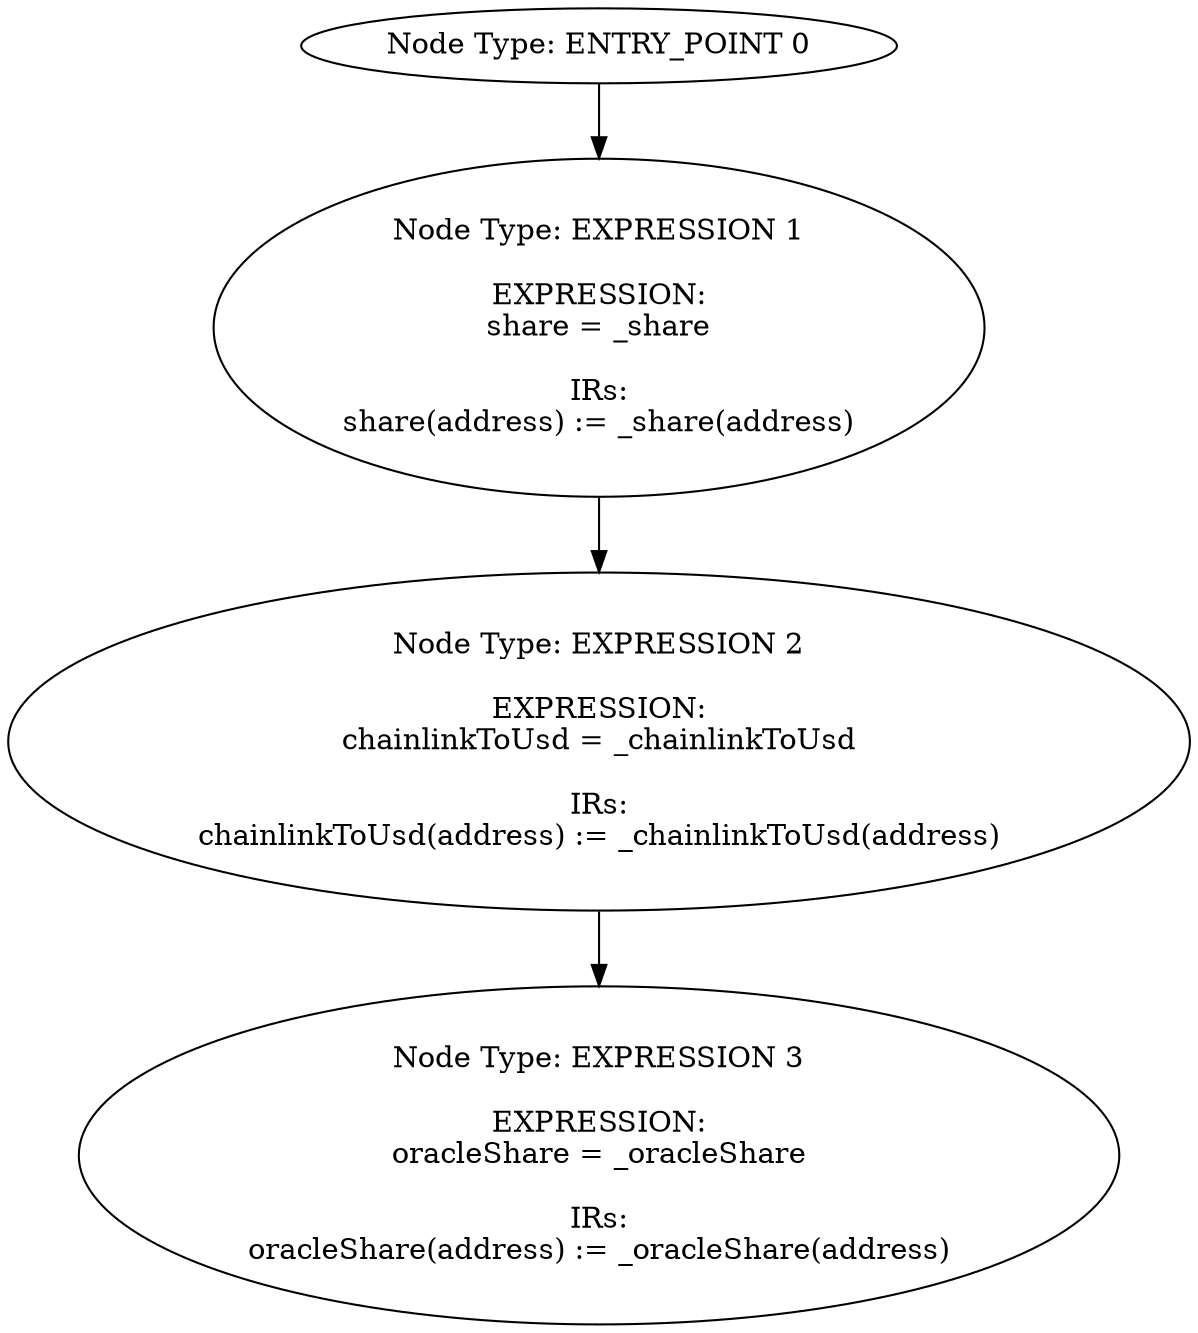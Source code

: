 digraph{
0[label="Node Type: ENTRY_POINT 0
"];
0->1;
1[label="Node Type: EXPRESSION 1

EXPRESSION:
share = _share

IRs:
share(address) := _share(address)"];
1->2;
2[label="Node Type: EXPRESSION 2

EXPRESSION:
chainlinkToUsd = _chainlinkToUsd

IRs:
chainlinkToUsd(address) := _chainlinkToUsd(address)"];
2->3;
3[label="Node Type: EXPRESSION 3

EXPRESSION:
oracleShare = _oracleShare

IRs:
oracleShare(address) := _oracleShare(address)"];
}
